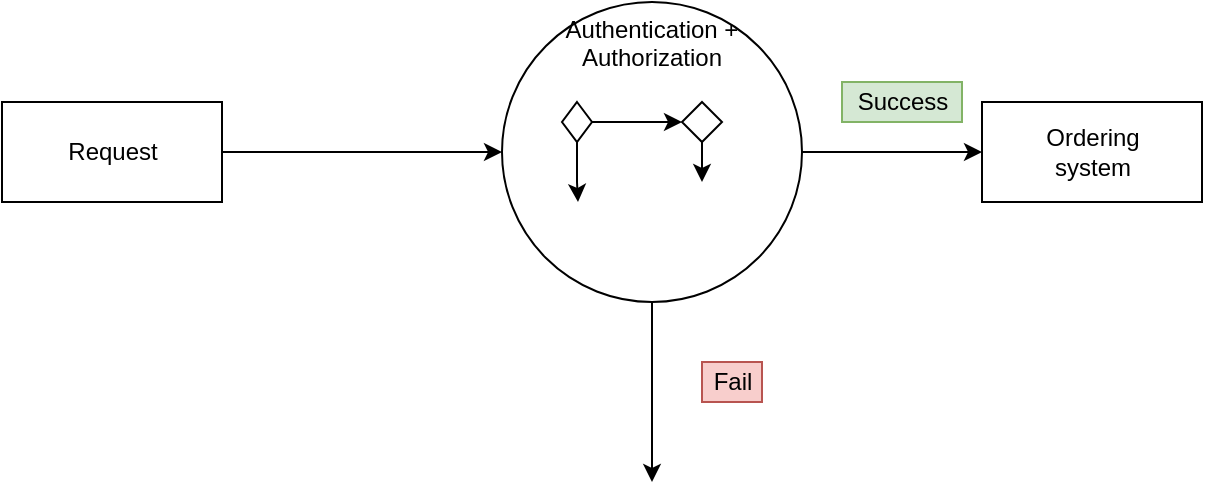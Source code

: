 <mxfile version="14.7.4" type="github" pages="5">
  <diagram id="wn40NA7GhEC_BnvhtzGV" name="Page-1">
    <mxGraphModel dx="865" dy="433" grid="1" gridSize="10" guides="1" tooltips="1" connect="1" arrows="1" fold="1" page="1" pageScale="1" pageWidth="850" pageHeight="1100" math="0" shadow="0">
      <root>
        <mxCell id="0" />
        <mxCell id="1" parent="0" />
        <mxCell id="jnmwdIBIAUSC75S_MWXo-11" style="edgeStyle=orthogonalEdgeStyle;rounded=0;orthogonalLoop=1;jettySize=auto;html=1;" edge="1" parent="1" source="jnmwdIBIAUSC75S_MWXo-1" target="jnmwdIBIAUSC75S_MWXo-3">
          <mxGeometry relative="1" as="geometry" />
        </mxCell>
        <mxCell id="jnmwdIBIAUSC75S_MWXo-1" value="Request" style="html=1;" vertex="1" parent="1">
          <mxGeometry x="130" y="70" width="110" height="50" as="geometry" />
        </mxCell>
        <mxCell id="jnmwdIBIAUSC75S_MWXo-2" value="Ordering&lt;br&gt;system" style="html=1;" vertex="1" parent="1">
          <mxGeometry x="620" y="70" width="110" height="50" as="geometry" />
        </mxCell>
        <mxCell id="jnmwdIBIAUSC75S_MWXo-10" style="edgeStyle=orthogonalEdgeStyle;rounded=0;orthogonalLoop=1;jettySize=auto;html=1;entryX=0;entryY=0.5;entryDx=0;entryDy=0;" edge="1" parent="1" source="jnmwdIBIAUSC75S_MWXo-3" target="jnmwdIBIAUSC75S_MWXo-2">
          <mxGeometry relative="1" as="geometry" />
        </mxCell>
        <mxCell id="rxmNkjQXIPVaTcQmy2V4-1" style="edgeStyle=orthogonalEdgeStyle;rounded=0;orthogonalLoop=1;jettySize=auto;html=1;" edge="1" parent="1" source="jnmwdIBIAUSC75S_MWXo-3">
          <mxGeometry relative="1" as="geometry">
            <mxPoint x="455" y="260" as="targetPoint" />
          </mxGeometry>
        </mxCell>
        <mxCell id="jnmwdIBIAUSC75S_MWXo-3" value="&lt;div align=&quot;center&quot;&gt;Authentication + Authorization&lt;/div&gt;" style="ellipse;whiteSpace=wrap;html=1;align=center;verticalAlign=top;" vertex="1" parent="1">
          <mxGeometry x="380" y="20" width="150" height="150" as="geometry" />
        </mxCell>
        <mxCell id="jnmwdIBIAUSC75S_MWXo-7" style="edgeStyle=orthogonalEdgeStyle;rounded=0;orthogonalLoop=1;jettySize=auto;html=1;" edge="1" parent="1" source="jnmwdIBIAUSC75S_MWXo-4" target="jnmwdIBIAUSC75S_MWXo-6">
          <mxGeometry relative="1" as="geometry" />
        </mxCell>
        <mxCell id="jnmwdIBIAUSC75S_MWXo-12" style="edgeStyle=orthogonalEdgeStyle;rounded=0;orthogonalLoop=1;jettySize=auto;html=1;" edge="1" parent="1" source="jnmwdIBIAUSC75S_MWXo-4">
          <mxGeometry relative="1" as="geometry">
            <mxPoint x="418" y="120" as="targetPoint" />
            <Array as="points">
              <mxPoint x="418" y="110" />
              <mxPoint x="418" y="110" />
              <mxPoint x="418" y="120" />
            </Array>
          </mxGeometry>
        </mxCell>
        <mxCell id="jnmwdIBIAUSC75S_MWXo-4" value="" style="rhombus;whiteSpace=wrap;html=1;" vertex="1" parent="1">
          <mxGeometry x="410" y="70" width="15" height="20" as="geometry" />
        </mxCell>
        <mxCell id="jnmwdIBIAUSC75S_MWXo-13" style="edgeStyle=orthogonalEdgeStyle;rounded=0;orthogonalLoop=1;jettySize=auto;html=1;" edge="1" parent="1" source="jnmwdIBIAUSC75S_MWXo-6">
          <mxGeometry relative="1" as="geometry">
            <mxPoint x="480" y="110" as="targetPoint" />
          </mxGeometry>
        </mxCell>
        <mxCell id="jnmwdIBIAUSC75S_MWXo-6" value="" style="rhombus;whiteSpace=wrap;html=1;" vertex="1" parent="1">
          <mxGeometry x="470" y="70" width="20" height="20" as="geometry" />
        </mxCell>
        <mxCell id="dHneamxZO26Pj_R3AHOR-1" value="Fail" style="text;html=1;align=center;verticalAlign=middle;resizable=0;points=[];autosize=1;strokeColor=#b85450;fillColor=#f8cecc;" vertex="1" parent="1">
          <mxGeometry x="480" y="200" width="30" height="20" as="geometry" />
        </mxCell>
        <mxCell id="txCn9qtYeUhyNfa5RI1d-1" value="Success" style="text;html=1;align=center;verticalAlign=middle;resizable=0;points=[];autosize=1;strokeColor=#82b366;fillColor=#d5e8d4;" vertex="1" parent="1">
          <mxGeometry x="550" y="60" width="60" height="20" as="geometry" />
        </mxCell>
      </root>
    </mxGraphModel>
  </diagram>
  <diagram id="ZnfuRenCbNJs1vvous8k" name="Page-2">
    <mxGraphModel dx="865" dy="1533" grid="1" gridSize="10" guides="1" tooltips="1" connect="1" arrows="1" fold="1" page="1" pageScale="1" pageWidth="850" pageHeight="1100" math="0" shadow="0">
      <root>
        <mxCell id="OvInv0y3VVBVd1RLIJcA-0" />
        <mxCell id="OvInv0y3VVBVd1RLIJcA-1" parent="OvInv0y3VVBVd1RLIJcA-0" />
        <mxCell id="LuORxG9vtJnnJ0c-uHuf-0" style="edgeStyle=orthogonalEdgeStyle;rounded=0;orthogonalLoop=1;jettySize=auto;html=1;" edge="1" parent="OvInv0y3VVBVd1RLIJcA-1" source="LuORxG9vtJnnJ0c-uHuf-1" target="LuORxG9vtJnnJ0c-uHuf-4">
          <mxGeometry relative="1" as="geometry" />
        </mxCell>
        <mxCell id="LuORxG9vtJnnJ0c-uHuf-1" value="Request" style="html=1;" vertex="1" parent="OvInv0y3VVBVd1RLIJcA-1">
          <mxGeometry x="130" y="75" width="110" height="50" as="geometry" />
        </mxCell>
        <mxCell id="LuORxG9vtJnnJ0c-uHuf-2" value="Ordering&lt;br&gt;system" style="html=1;" vertex="1" parent="OvInv0y3VVBVd1RLIJcA-1">
          <mxGeometry x="700" y="75" width="110" height="50" as="geometry" />
        </mxCell>
        <mxCell id="LuORxG9vtJnnJ0c-uHuf-3" style="edgeStyle=orthogonalEdgeStyle;rounded=0;orthogonalLoop=1;jettySize=auto;html=1;entryX=0;entryY=0.5;entryDx=0;entryDy=0;" edge="1" parent="OvInv0y3VVBVd1RLIJcA-1" source="LuORxG9vtJnnJ0c-uHuf-4" target="LuORxG9vtJnnJ0c-uHuf-2">
          <mxGeometry relative="1" as="geometry" />
        </mxCell>
        <mxCell id="EROCIf_JhtIH_7P6-zjI-1" style="edgeStyle=orthogonalEdgeStyle;rounded=0;orthogonalLoop=1;jettySize=auto;html=1;" edge="1" parent="OvInv0y3VVBVd1RLIJcA-1" source="LuORxG9vtJnnJ0c-uHuf-4">
          <mxGeometry relative="1" as="geometry">
            <mxPoint x="480" y="320" as="targetPoint" />
          </mxGeometry>
        </mxCell>
        <mxCell id="LuORxG9vtJnnJ0c-uHuf-4" value="&lt;div align=&quot;center&quot;&gt;Authentication + Authorization&lt;/div&gt;" style="ellipse;whiteSpace=wrap;html=1;align=center;verticalAlign=top;" vertex="1" parent="OvInv0y3VVBVd1RLIJcA-1">
          <mxGeometry x="362.5" y="-10" width="235" height="220" as="geometry" />
        </mxCell>
        <mxCell id="LuORxG9vtJnnJ0c-uHuf-5" style="edgeStyle=orthogonalEdgeStyle;rounded=0;orthogonalLoop=1;jettySize=auto;html=1;" edge="1" parent="OvInv0y3VVBVd1RLIJcA-1" source="LuORxG9vtJnnJ0c-uHuf-7" target="LuORxG9vtJnnJ0c-uHuf-9">
          <mxGeometry relative="1" as="geometry" />
        </mxCell>
        <mxCell id="LuORxG9vtJnnJ0c-uHuf-6" style="edgeStyle=orthogonalEdgeStyle;rounded=0;orthogonalLoop=1;jettySize=auto;html=1;" edge="1" parent="OvInv0y3VVBVd1RLIJcA-1" source="LuORxG9vtJnnJ0c-uHuf-7">
          <mxGeometry relative="1" as="geometry">
            <mxPoint x="418" y="120" as="targetPoint" />
            <Array as="points">
              <mxPoint x="418" y="110" />
              <mxPoint x="418" y="110" />
              <mxPoint x="418" y="120" />
            </Array>
          </mxGeometry>
        </mxCell>
        <mxCell id="LuORxG9vtJnnJ0c-uHuf-7" value="" style="rhombus;whiteSpace=wrap;html=1;" vertex="1" parent="OvInv0y3VVBVd1RLIJcA-1">
          <mxGeometry x="410" y="70" width="15" height="20" as="geometry" />
        </mxCell>
        <mxCell id="LuORxG9vtJnnJ0c-uHuf-8" style="edgeStyle=orthogonalEdgeStyle;rounded=0;orthogonalLoop=1;jettySize=auto;html=1;" edge="1" parent="OvInv0y3VVBVd1RLIJcA-1" source="LuORxG9vtJnnJ0c-uHuf-9">
          <mxGeometry relative="1" as="geometry">
            <mxPoint x="480" y="110" as="targetPoint" />
          </mxGeometry>
        </mxCell>
        <mxCell id="LuORxG9vtJnnJ0c-uHuf-12" style="edgeStyle=orthogonalEdgeStyle;rounded=0;orthogonalLoop=1;jettySize=auto;html=1;entryX=0;entryY=0.5;entryDx=0;entryDy=0;" edge="1" parent="OvInv0y3VVBVd1RLIJcA-1" source="LuORxG9vtJnnJ0c-uHuf-9" target="LuORxG9vtJnnJ0c-uHuf-11">
          <mxGeometry relative="1" as="geometry" />
        </mxCell>
        <mxCell id="LuORxG9vtJnnJ0c-uHuf-9" value="" style="rhombus;whiteSpace=wrap;html=1;" vertex="1" parent="OvInv0y3VVBVd1RLIJcA-1">
          <mxGeometry x="470" y="70" width="20" height="20" as="geometry" />
        </mxCell>
        <mxCell id="LuORxG9vtJnnJ0c-uHuf-10" value="" style="rhombus;whiteSpace=wrap;html=1;" vertex="1" parent="OvInv0y3VVBVd1RLIJcA-1">
          <mxGeometry x="470" y="110" width="20" height="20" as="geometry" />
        </mxCell>
        <mxCell id="LuORxG9vtJnnJ0c-uHuf-11" value="" style="rhombus;whiteSpace=wrap;html=1;" vertex="1" parent="OvInv0y3VVBVd1RLIJcA-1">
          <mxGeometry x="510" y="70" width="20" height="20" as="geometry" />
        </mxCell>
        <mxCell id="LuORxG9vtJnnJ0c-uHuf-14" style="edgeStyle=orthogonalEdgeStyle;rounded=0;orthogonalLoop=1;jettySize=auto;html=1;entryX=0;entryY=0.5;entryDx=0;entryDy=0;" edge="1" parent="OvInv0y3VVBVd1RLIJcA-1" source="LuORxG9vtJnnJ0c-uHuf-13" target="LuORxG9vtJnnJ0c-uHuf-10">
          <mxGeometry relative="1" as="geometry" />
        </mxCell>
        <mxCell id="LuORxG9vtJnnJ0c-uHuf-13" value="" style="rhombus;whiteSpace=wrap;html=1;" vertex="1" parent="OvInv0y3VVBVd1RLIJcA-1">
          <mxGeometry x="410" y="120" width="15" height="20" as="geometry" />
        </mxCell>
        <mxCell id="MLRKnyQWNhOySgdCiTmR-0" value="Success" style="text;html=1;align=center;verticalAlign=middle;resizable=0;points=[];autosize=1;strokeColor=#82b366;fillColor=#d5e8d4;" vertex="1" parent="OvInv0y3VVBVd1RLIJcA-1">
          <mxGeometry x="620" y="55" width="60" height="20" as="geometry" />
        </mxCell>
        <mxCell id="lJfYRSYwcyZY8JMy-G-C-0" value="Fail" style="text;html=1;align=center;verticalAlign=middle;resizable=0;points=[];autosize=1;strokeColor=#b85450;fillColor=#f8cecc;" vertex="1" parent="OvInv0y3VVBVd1RLIJcA-1">
          <mxGeometry x="510" y="240" width="30" height="20" as="geometry" />
        </mxCell>
      </root>
    </mxGraphModel>
  </diagram>
  <diagram id="YG-EqcuCUMBL2_HpWhjC" name="Page-3">
    <mxGraphModel dx="593" dy="297" grid="1" gridSize="10" guides="1" tooltips="1" connect="1" arrows="1" fold="1" page="1" pageScale="1" pageWidth="850" pageHeight="1100" math="0" shadow="0">
      <root>
        <mxCell id="weSvj9eV0SYB-CDQTTM7-0" />
        <mxCell id="weSvj9eV0SYB-CDQTTM7-1" parent="weSvj9eV0SYB-CDQTTM7-0" />
        <mxCell id="dI6AAI38YV3TOB7ffBfv-7" style="edgeStyle=orthogonalEdgeStyle;rounded=0;orthogonalLoop=1;jettySize=auto;html=1;" edge="1" parent="weSvj9eV0SYB-CDQTTM7-1" source="kTGmNVYhmK8J8Rv9byK1-1" target="kTGmNVYhmK8J8Rv9byK1-15">
          <mxGeometry relative="1" as="geometry" />
        </mxCell>
        <mxCell id="kTGmNVYhmK8J8Rv9byK1-1" value="Request" style="html=1;" vertex="1" parent="weSvj9eV0SYB-CDQTTM7-1">
          <mxGeometry x="90" y="285" width="110" height="50" as="geometry" />
        </mxCell>
        <mxCell id="kTGmNVYhmK8J8Rv9byK1-2" value="Ordering&lt;br&gt;system" style="html=1;" vertex="1" parent="weSvj9eV0SYB-CDQTTM7-1">
          <mxGeometry x="710" y="285" width="110" height="50" as="geometry" />
        </mxCell>
        <mxCell id="dI6AAI38YV3TOB7ffBfv-3" style="edgeStyle=orthogonalEdgeStyle;rounded=0;orthogonalLoop=1;jettySize=auto;html=1;" edge="1" parent="weSvj9eV0SYB-CDQTTM7-1" source="kTGmNVYhmK8J8Rv9byK1-15" target="dI6AAI38YV3TOB7ffBfv-0">
          <mxGeometry relative="1" as="geometry" />
        </mxCell>
        <mxCell id="dI6AAI38YV3TOB7ffBfv-8" style="edgeStyle=orthogonalEdgeStyle;rounded=0;orthogonalLoop=1;jettySize=auto;html=1;" edge="1" parent="weSvj9eV0SYB-CDQTTM7-1" source="kTGmNVYhmK8J8Rv9byK1-15">
          <mxGeometry relative="1" as="geometry">
            <mxPoint x="285" y="390" as="targetPoint" />
          </mxGeometry>
        </mxCell>
        <mxCell id="kTGmNVYhmK8J8Rv9byK1-15" value="Handler" style="html=1;" vertex="1" parent="weSvj9eV0SYB-CDQTTM7-1">
          <mxGeometry x="240" y="292.5" width="90" height="35" as="geometry" />
        </mxCell>
        <mxCell id="dI6AAI38YV3TOB7ffBfv-4" style="edgeStyle=orthogonalEdgeStyle;rounded=0;orthogonalLoop=1;jettySize=auto;html=1;" edge="1" parent="weSvj9eV0SYB-CDQTTM7-1" source="dI6AAI38YV3TOB7ffBfv-0" target="dI6AAI38YV3TOB7ffBfv-1">
          <mxGeometry relative="1" as="geometry" />
        </mxCell>
        <mxCell id="dI6AAI38YV3TOB7ffBfv-9" style="edgeStyle=orthogonalEdgeStyle;rounded=0;orthogonalLoop=1;jettySize=auto;html=1;" edge="1" parent="weSvj9eV0SYB-CDQTTM7-1" source="dI6AAI38YV3TOB7ffBfv-0">
          <mxGeometry relative="1" as="geometry">
            <mxPoint x="395" y="390" as="targetPoint" />
          </mxGeometry>
        </mxCell>
        <mxCell id="dI6AAI38YV3TOB7ffBfv-0" value="Handler" style="html=1;" vertex="1" parent="weSvj9eV0SYB-CDQTTM7-1">
          <mxGeometry x="350" y="292.5" width="90" height="35" as="geometry" />
        </mxCell>
        <mxCell id="dI6AAI38YV3TOB7ffBfv-5" style="edgeStyle=orthogonalEdgeStyle;rounded=0;orthogonalLoop=1;jettySize=auto;html=1;" edge="1" parent="weSvj9eV0SYB-CDQTTM7-1" source="dI6AAI38YV3TOB7ffBfv-1" target="dI6AAI38YV3TOB7ffBfv-2">
          <mxGeometry relative="1" as="geometry" />
        </mxCell>
        <mxCell id="dI6AAI38YV3TOB7ffBfv-10" style="edgeStyle=orthogonalEdgeStyle;rounded=0;orthogonalLoop=1;jettySize=auto;html=1;" edge="1" parent="weSvj9eV0SYB-CDQTTM7-1" source="dI6AAI38YV3TOB7ffBfv-1">
          <mxGeometry relative="1" as="geometry">
            <mxPoint x="505" y="390" as="targetPoint" />
          </mxGeometry>
        </mxCell>
        <mxCell id="dI6AAI38YV3TOB7ffBfv-1" value="Handler" style="html=1;" vertex="1" parent="weSvj9eV0SYB-CDQTTM7-1">
          <mxGeometry x="460" y="292.5" width="90" height="35" as="geometry" />
        </mxCell>
        <mxCell id="dI6AAI38YV3TOB7ffBfv-6" style="edgeStyle=orthogonalEdgeStyle;rounded=0;orthogonalLoop=1;jettySize=auto;html=1;" edge="1" parent="weSvj9eV0SYB-CDQTTM7-1" source="dI6AAI38YV3TOB7ffBfv-2" target="kTGmNVYhmK8J8Rv9byK1-2">
          <mxGeometry relative="1" as="geometry" />
        </mxCell>
        <mxCell id="dI6AAI38YV3TOB7ffBfv-11" style="edgeStyle=orthogonalEdgeStyle;rounded=0;orthogonalLoop=1;jettySize=auto;html=1;" edge="1" parent="weSvj9eV0SYB-CDQTTM7-1" source="dI6AAI38YV3TOB7ffBfv-2">
          <mxGeometry relative="1" as="geometry">
            <mxPoint x="615" y="390" as="targetPoint" />
          </mxGeometry>
        </mxCell>
        <mxCell id="dI6AAI38YV3TOB7ffBfv-2" value="Handler" style="html=1;" vertex="1" parent="weSvj9eV0SYB-CDQTTM7-1">
          <mxGeometry x="570" y="292.5" width="90" height="35" as="geometry" />
        </mxCell>
        <mxCell id="dI6AAI38YV3TOB7ffBfv-12" value="Success" style="text;html=1;align=center;verticalAlign=middle;resizable=0;points=[];autosize=1;strokeColor=#82b366;fillColor=#d5e8d4;" vertex="1" parent="weSvj9eV0SYB-CDQTTM7-1">
          <mxGeometry x="310" y="272.5" width="60" height="20" as="geometry" />
        </mxCell>
        <mxCell id="dI6AAI38YV3TOB7ffBfv-13" value="Success" style="text;html=1;align=center;verticalAlign=middle;resizable=0;points=[];autosize=1;strokeColor=#82b366;fillColor=#d5e8d4;" vertex="1" parent="weSvj9eV0SYB-CDQTTM7-1">
          <mxGeometry x="420" y="272.5" width="60" height="20" as="geometry" />
        </mxCell>
        <mxCell id="dI6AAI38YV3TOB7ffBfv-14" value="Fail" style="text;html=1;align=center;verticalAlign=middle;resizable=0;points=[];autosize=1;strokeColor=#b85450;fillColor=#f8cecc;" vertex="1" parent="weSvj9eV0SYB-CDQTTM7-1">
          <mxGeometry x="635" y="350" width="30" height="20" as="geometry" />
        </mxCell>
        <mxCell id="dI6AAI38YV3TOB7ffBfv-15" value="Success" style="text;html=1;align=center;verticalAlign=middle;resizable=0;points=[];autosize=1;strokeColor=#82b366;fillColor=#d5e8d4;" vertex="1" parent="weSvj9eV0SYB-CDQTTM7-1">
          <mxGeometry x="640" y="272.5" width="60" height="20" as="geometry" />
        </mxCell>
        <mxCell id="dI6AAI38YV3TOB7ffBfv-16" value="Fail" style="text;html=1;align=center;verticalAlign=middle;resizable=0;points=[];autosize=1;strokeColor=#b85450;fillColor=#f8cecc;" vertex="1" parent="weSvj9eV0SYB-CDQTTM7-1">
          <mxGeometry x="520" y="350" width="30" height="20" as="geometry" />
        </mxCell>
        <mxCell id="dI6AAI38YV3TOB7ffBfv-17" value="Fail" style="text;html=1;align=center;verticalAlign=middle;resizable=0;points=[];autosize=1;strokeColor=#b85450;fillColor=#f8cecc;" vertex="1" parent="weSvj9eV0SYB-CDQTTM7-1">
          <mxGeometry x="410" y="350" width="30" height="20" as="geometry" />
        </mxCell>
        <mxCell id="dI6AAI38YV3TOB7ffBfv-18" value="Fail" style="text;html=1;align=center;verticalAlign=middle;resizable=0;points=[];autosize=1;strokeColor=#b85450;fillColor=#f8cecc;" vertex="1" parent="weSvj9eV0SYB-CDQTTM7-1">
          <mxGeometry x="300" y="350" width="30" height="20" as="geometry" />
        </mxCell>
      </root>
    </mxGraphModel>
  </diagram>
  <diagram id="mexA9YiWzYNhlHE7LP92" name="Page-4">
    <mxGraphModel dx="1221" dy="611" grid="1" gridSize="10" guides="1" tooltips="1" connect="1" arrows="1" fold="1" page="1" pageScale="1" pageWidth="850" pageHeight="1100" math="0" shadow="0">
      <root>
        <mxCell id="hFNDGC35fC3u1NUe7CnG-0" />
        <mxCell id="hFNDGC35fC3u1NUe7CnG-1" parent="hFNDGC35fC3u1NUe7CnG-0" />
        <mxCell id="hFNDGC35fC3u1NUe7CnG-2" value="Abstract&#xa;Test" style="swimlane;fontStyle=1;align=center;verticalAlign=top;childLayout=stackLayout;horizontal=1;startSize=40;horizontalStack=0;resizeParent=1;resizeParentMax=0;resizeLast=0;collapsible=1;marginBottom=0;" vertex="1" parent="hFNDGC35fC3u1NUe7CnG-1">
          <mxGeometry x="350" y="40" width="220" height="152" as="geometry" />
        </mxCell>
        <mxCell id="hFNDGC35fC3u1NUe7CnG-3" value="- next : Test" style="text;strokeColor=none;fillColor=none;align=left;verticalAlign=top;spacingLeft=4;spacingRight=4;overflow=hidden;rotatable=0;points=[[0,0.5],[1,0.5]];portConstraint=eastwest;" vertex="1" parent="hFNDGC35fC3u1NUe7CnG-2">
          <mxGeometry y="40" width="220" height="26" as="geometry" />
        </mxCell>
        <mxCell id="hFNDGC35fC3u1NUe7CnG-4" value="" style="line;strokeWidth=1;fillColor=none;align=left;verticalAlign=middle;spacingTop=-1;spacingLeft=3;spacingRight=3;rotatable=0;labelPosition=right;points=[];portConstraint=eastwest;" vertex="1" parent="hFNDGC35fC3u1NUe7CnG-2">
          <mxGeometry y="66" width="220" height="8" as="geometry" />
        </mxCell>
        <mxCell id="hFNDGC35fC3u1NUe7CnG-5" value="+ linkWith(Test next) : Test" style="text;strokeColor=none;fillColor=none;align=left;verticalAlign=top;spacingLeft=4;spacingRight=4;overflow=hidden;rotatable=0;points=[[0,0.5],[1,0.5]];portConstraint=eastwest;" vertex="1" parent="hFNDGC35fC3u1NUe7CnG-2">
          <mxGeometry y="74" width="220" height="26" as="geometry" />
        </mxCell>
        <mxCell id="hFNDGC35fC3u1NUe7CnG-6" value="+ abstract check(email,pass) : Boolean" style="text;strokeColor=none;fillColor=none;align=left;verticalAlign=top;spacingLeft=4;spacingRight=4;overflow=hidden;rotatable=0;points=[[0,0.5],[1,0.5]];portConstraint=eastwest;" vertex="1" parent="hFNDGC35fC3u1NUe7CnG-2">
          <mxGeometry y="100" width="220" height="26" as="geometry" />
        </mxCell>
        <mxCell id="hFNDGC35fC3u1NUe7CnG-7" value="# checkNext(email,pass) : Boolean" style="text;strokeColor=none;fillColor=none;align=left;verticalAlign=top;spacingLeft=4;spacingRight=4;overflow=hidden;rotatable=0;points=[[0,0.5],[1,0.5]];portConstraint=eastwest;" vertex="1" parent="hFNDGC35fC3u1NUe7CnG-2">
          <mxGeometry y="126" width="220" height="26" as="geometry" />
        </mxCell>
        <mxCell id="hFNDGC35fC3u1NUe7CnG-8" value="RawDataTest" style="swimlane;fontStyle=1;align=center;verticalAlign=top;childLayout=stackLayout;horizontal=1;startSize=40;horizontalStack=0;resizeParent=1;resizeParentMax=0;resizeLast=0;collapsible=1;marginBottom=0;" vertex="1" parent="hFNDGC35fC3u1NUe7CnG-1">
          <mxGeometry x="90" y="270" width="220" height="100" as="geometry" />
        </mxCell>
        <mxCell id="hFNDGC35fC3u1NUe7CnG-9" value="..." style="text;strokeColor=none;fillColor=none;align=left;verticalAlign=top;spacingLeft=4;spacingRight=4;overflow=hidden;rotatable=0;points=[[0,0.5],[1,0.5]];portConstraint=eastwest;" vertex="1" parent="hFNDGC35fC3u1NUe7CnG-8">
          <mxGeometry y="40" width="220" height="26" as="geometry" />
        </mxCell>
        <mxCell id="hFNDGC35fC3u1NUe7CnG-10" value="" style="line;strokeWidth=1;fillColor=none;align=left;verticalAlign=middle;spacingTop=-1;spacingLeft=3;spacingRight=3;rotatable=0;labelPosition=right;points=[];portConstraint=eastwest;" vertex="1" parent="hFNDGC35fC3u1NUe7CnG-8">
          <mxGeometry y="66" width="220" height="8" as="geometry" />
        </mxCell>
        <mxCell id="hFNDGC35fC3u1NUe7CnG-12" value="+ check(email,pass) : Boolean" style="text;strokeColor=none;fillColor=none;align=left;verticalAlign=top;spacingLeft=4;spacingRight=4;overflow=hidden;rotatable=0;points=[[0,0.5],[1,0.5]];portConstraint=eastwest;" vertex="1" parent="hFNDGC35fC3u1NUe7CnG-8">
          <mxGeometry y="74" width="220" height="26" as="geometry" />
        </mxCell>
        <mxCell id="hFNDGC35fC3u1NUe7CnG-14" value="RoleTest" style="swimlane;fontStyle=1;align=center;verticalAlign=top;childLayout=stackLayout;horizontal=1;startSize=40;horizontalStack=0;resizeParent=1;resizeParentMax=0;resizeLast=0;collapsible=1;marginBottom=0;" vertex="1" parent="hFNDGC35fC3u1NUe7CnG-1">
          <mxGeometry x="350" y="270" width="220" height="100" as="geometry" />
        </mxCell>
        <mxCell id="hFNDGC35fC3u1NUe7CnG-15" value="..." style="text;strokeColor=none;fillColor=none;align=left;verticalAlign=top;spacingLeft=4;spacingRight=4;overflow=hidden;rotatable=0;points=[[0,0.5],[1,0.5]];portConstraint=eastwest;" vertex="1" parent="hFNDGC35fC3u1NUe7CnG-14">
          <mxGeometry y="40" width="220" height="26" as="geometry" />
        </mxCell>
        <mxCell id="hFNDGC35fC3u1NUe7CnG-16" value="" style="line;strokeWidth=1;fillColor=none;align=left;verticalAlign=middle;spacingTop=-1;spacingLeft=3;spacingRight=3;rotatable=0;labelPosition=right;points=[];portConstraint=eastwest;" vertex="1" parent="hFNDGC35fC3u1NUe7CnG-14">
          <mxGeometry y="66" width="220" height="8" as="geometry" />
        </mxCell>
        <mxCell id="hFNDGC35fC3u1NUe7CnG-17" value="+ check(email,pass) : Boolean" style="text;strokeColor=none;fillColor=none;align=left;verticalAlign=top;spacingLeft=4;spacingRight=4;overflow=hidden;rotatable=0;points=[[0,0.5],[1,0.5]];portConstraint=eastwest;" vertex="1" parent="hFNDGC35fC3u1NUe7CnG-14">
          <mxGeometry y="74" width="220" height="26" as="geometry" />
        </mxCell>
        <mxCell id="hFNDGC35fC3u1NUe7CnG-18" value="RoleTest" style="swimlane;fontStyle=1;align=center;verticalAlign=top;childLayout=stackLayout;horizontal=1;startSize=40;horizontalStack=0;resizeParent=1;resizeParentMax=0;resizeLast=0;collapsible=1;marginBottom=0;" vertex="1" parent="hFNDGC35fC3u1NUe7CnG-1">
          <mxGeometry x="610" y="270" width="220" height="100" as="geometry" />
        </mxCell>
        <mxCell id="hFNDGC35fC3u1NUe7CnG-19" value="..." style="text;strokeColor=none;fillColor=none;align=left;verticalAlign=top;spacingLeft=4;spacingRight=4;overflow=hidden;rotatable=0;points=[[0,0.5],[1,0.5]];portConstraint=eastwest;" vertex="1" parent="hFNDGC35fC3u1NUe7CnG-18">
          <mxGeometry y="40" width="220" height="26" as="geometry" />
        </mxCell>
        <mxCell id="hFNDGC35fC3u1NUe7CnG-20" value="" style="line;strokeWidth=1;fillColor=none;align=left;verticalAlign=middle;spacingTop=-1;spacingLeft=3;spacingRight=3;rotatable=0;labelPosition=right;points=[];portConstraint=eastwest;" vertex="1" parent="hFNDGC35fC3u1NUe7CnG-18">
          <mxGeometry y="66" width="220" height="8" as="geometry" />
        </mxCell>
        <mxCell id="hFNDGC35fC3u1NUe7CnG-21" value="+ check(email,pass) : Boolean" style="text;strokeColor=none;fillColor=none;align=left;verticalAlign=top;spacingLeft=4;spacingRight=4;overflow=hidden;rotatable=0;points=[[0,0.5],[1,0.5]];portConstraint=eastwest;" vertex="1" parent="hFNDGC35fC3u1NUe7CnG-18">
          <mxGeometry y="74" width="220" height="26" as="geometry" />
        </mxCell>
        <mxCell id="hFNDGC35fC3u1NUe7CnG-23" value="Extends" style="endArrow=block;endSize=16;endFill=0;html=1;entryX=0;entryY=0.5;entryDx=0;entryDy=0;exitX=0.5;exitY=0;exitDx=0;exitDy=0;" edge="1" parent="hFNDGC35fC3u1NUe7CnG-1" source="hFNDGC35fC3u1NUe7CnG-8" target="hFNDGC35fC3u1NUe7CnG-7">
          <mxGeometry width="160" relative="1" as="geometry">
            <mxPoint x="200" y="230" as="sourcePoint" />
            <mxPoint x="360" y="230" as="targetPoint" />
          </mxGeometry>
        </mxCell>
        <mxCell id="hFNDGC35fC3u1NUe7CnG-24" value="Extends" style="endArrow=block;endSize=16;endFill=0;html=1;entryX=0.577;entryY=1.115;entryDx=0;entryDy=0;exitX=0.5;exitY=0;exitDx=0;exitDy=0;entryPerimeter=0;" edge="1" parent="hFNDGC35fC3u1NUe7CnG-1" source="hFNDGC35fC3u1NUe7CnG-14" target="hFNDGC35fC3u1NUe7CnG-7">
          <mxGeometry width="160" relative="1" as="geometry">
            <mxPoint x="550" y="251" as="sourcePoint" />
            <mxPoint x="700" y="160" as="targetPoint" />
          </mxGeometry>
        </mxCell>
        <mxCell id="hFNDGC35fC3u1NUe7CnG-25" value="Extends" style="endArrow=block;endSize=16;endFill=0;html=1;entryX=1;entryY=0.5;entryDx=0;entryDy=0;exitX=0.5;exitY=0;exitDx=0;exitDy=0;" edge="1" parent="hFNDGC35fC3u1NUe7CnG-1" source="hFNDGC35fC3u1NUe7CnG-18" target="hFNDGC35fC3u1NUe7CnG-7">
          <mxGeometry width="160" relative="1" as="geometry">
            <mxPoint x="660" y="245.01" as="sourcePoint" />
            <mxPoint x="676.94" y="170" as="targetPoint" />
          </mxGeometry>
        </mxCell>
        <mxCell id="hFNDGC35fC3u1NUe7CnG-27" style="edgeStyle=orthogonalEdgeStyle;rounded=0;orthogonalLoop=1;jettySize=auto;html=1;entryX=0;entryY=0.5;entryDx=0;entryDy=0;startSize=40;" edge="1" parent="hFNDGC35fC3u1NUe7CnG-1" source="hFNDGC35fC3u1NUe7CnG-26" target="hFNDGC35fC3u1NUe7CnG-3">
          <mxGeometry relative="1" as="geometry" />
        </mxCell>
        <mxCell id="hFNDGC35fC3u1NUe7CnG-26" value="Server" style="html=1;startSize=40;verticalAlign=top;" vertex="1" parent="hFNDGC35fC3u1NUe7CnG-1">
          <mxGeometry x="70" y="80" width="110" height="50" as="geometry" />
        </mxCell>
        <mxCell id="hFNDGC35fC3u1NUe7CnG-28" value="use" style="text;html=1;align=center;verticalAlign=middle;resizable=0;points=[];autosize=1;strokeColor=none;" vertex="1" parent="hFNDGC35fC3u1NUe7CnG-1">
          <mxGeometry x="235" y="80" width="30" height="20" as="geometry" />
        </mxCell>
      </root>
    </mxGraphModel>
  </diagram>
  <diagram id="scre1JP3ozf1wp8pk4WO" name="Page-5">
    <mxGraphModel dx="1038" dy="519" grid="1" gridSize="10" guides="1" tooltips="1" connect="1" arrows="1" fold="1" page="1" pageScale="1" pageWidth="850" pageHeight="1100" math="0" shadow="0">
      <root>
        <mxCell id="NssU7UO9SIlw5UNnJt5W-0" />
        <mxCell id="NssU7UO9SIlw5UNnJt5W-1" parent="NssU7UO9SIlw5UNnJt5W-0" />
        <mxCell id="-JWMEuu3JwwKokn3LyF8-0" value="&lt;&lt;abstract&gt;&gt;&#xa;Handler" style="swimlane;fontStyle=1;align=center;verticalAlign=top;childLayout=stackLayout;horizontal=1;startSize=40;horizontalStack=0;resizeParent=1;resizeParentMax=0;resizeLast=0;collapsible=1;marginBottom=0;" vertex="1" parent="NssU7UO9SIlw5UNnJt5W-1">
          <mxGeometry x="350" y="40" width="220" height="100" as="geometry" />
        </mxCell>
        <mxCell id="-JWMEuu3JwwKokn3LyF8-1" value="- nextHandler : Handler" style="text;strokeColor=none;fillColor=none;align=left;verticalAlign=top;spacingLeft=4;spacingRight=4;overflow=hidden;rotatable=0;points=[[0,0.5],[1,0.5]];portConstraint=eastwest;" vertex="1" parent="-JWMEuu3JwwKokn3LyF8-0">
          <mxGeometry y="40" width="220" height="26" as="geometry" />
        </mxCell>
        <mxCell id="-JWMEuu3JwwKokn3LyF8-2" value="" style="line;strokeWidth=1;fillColor=none;align=left;verticalAlign=middle;spacingTop=-1;spacingLeft=3;spacingRight=3;rotatable=0;labelPosition=right;points=[];portConstraint=eastwest;" vertex="1" parent="-JWMEuu3JwwKokn3LyF8-0">
          <mxGeometry y="66" width="220" height="8" as="geometry" />
        </mxCell>
        <mxCell id="-JWMEuu3JwwKokn3LyF8-3" value="+ abstract handlerRequest()" style="text;strokeColor=none;fillColor=none;align=left;verticalAlign=top;spacingLeft=4;spacingRight=4;overflow=hidden;rotatable=0;points=[[0,0.5],[1,0.5]];portConstraint=eastwest;" vertex="1" parent="-JWMEuu3JwwKokn3LyF8-0">
          <mxGeometry y="74" width="220" height="26" as="geometry" />
        </mxCell>
        <mxCell id="-JWMEuu3JwwKokn3LyF8-10" value="ConcreteHandler 1" style="swimlane;fontStyle=1;align=center;verticalAlign=top;childLayout=stackLayout;horizontal=1;startSize=40;horizontalStack=0;resizeParent=1;resizeParentMax=0;resizeLast=0;collapsible=1;marginBottom=0;" vertex="1" parent="NssU7UO9SIlw5UNnJt5W-1">
          <mxGeometry x="190" y="240" width="220" height="100" as="geometry" />
        </mxCell>
        <mxCell id="-JWMEuu3JwwKokn3LyF8-11" value="..." style="text;strokeColor=none;fillColor=none;align=left;verticalAlign=top;spacingLeft=4;spacingRight=4;overflow=hidden;rotatable=0;points=[[0,0.5],[1,0.5]];portConstraint=eastwest;" vertex="1" parent="-JWMEuu3JwwKokn3LyF8-10">
          <mxGeometry y="40" width="220" height="26" as="geometry" />
        </mxCell>
        <mxCell id="-JWMEuu3JwwKokn3LyF8-12" value="" style="line;strokeWidth=1;fillColor=none;align=left;verticalAlign=middle;spacingTop=-1;spacingLeft=3;spacingRight=3;rotatable=0;labelPosition=right;points=[];portConstraint=eastwest;" vertex="1" parent="-JWMEuu3JwwKokn3LyF8-10">
          <mxGeometry y="66" width="220" height="8" as="geometry" />
        </mxCell>
        <mxCell id="-JWMEuu3JwwKokn3LyF8-13" value="+ HandlerRequest()" style="text;strokeColor=none;fillColor=none;align=left;verticalAlign=top;spacingLeft=4;spacingRight=4;overflow=hidden;rotatable=0;points=[[0,0.5],[1,0.5]];portConstraint=eastwest;" vertex="1" parent="-JWMEuu3JwwKokn3LyF8-10">
          <mxGeometry y="74" width="220" height="26" as="geometry" />
        </mxCell>
        <mxCell id="-JWMEuu3JwwKokn3LyF8-14" value="ConcreteHandler 2" style="swimlane;fontStyle=1;align=center;verticalAlign=top;childLayout=stackLayout;horizontal=1;startSize=40;horizontalStack=0;resizeParent=1;resizeParentMax=0;resizeLast=0;collapsible=1;marginBottom=0;" vertex="1" parent="NssU7UO9SIlw5UNnJt5W-1">
          <mxGeometry x="490" y="240" width="220" height="100" as="geometry" />
        </mxCell>
        <mxCell id="-JWMEuu3JwwKokn3LyF8-15" value="..." style="text;strokeColor=none;fillColor=none;align=left;verticalAlign=top;spacingLeft=4;spacingRight=4;overflow=hidden;rotatable=0;points=[[0,0.5],[1,0.5]];portConstraint=eastwest;" vertex="1" parent="-JWMEuu3JwwKokn3LyF8-14">
          <mxGeometry y="40" width="220" height="26" as="geometry" />
        </mxCell>
        <mxCell id="-JWMEuu3JwwKokn3LyF8-16" value="" style="line;strokeWidth=1;fillColor=none;align=left;verticalAlign=middle;spacingTop=-1;spacingLeft=3;spacingRight=3;rotatable=0;labelPosition=right;points=[];portConstraint=eastwest;" vertex="1" parent="-JWMEuu3JwwKokn3LyF8-14">
          <mxGeometry y="66" width="220" height="8" as="geometry" />
        </mxCell>
        <mxCell id="-JWMEuu3JwwKokn3LyF8-17" value="+ HandlerRequest()" style="text;strokeColor=none;fillColor=none;align=left;verticalAlign=top;spacingLeft=4;spacingRight=4;overflow=hidden;rotatable=0;points=[[0,0.5],[1,0.5]];portConstraint=eastwest;" vertex="1" parent="-JWMEuu3JwwKokn3LyF8-14">
          <mxGeometry y="74" width="220" height="26" as="geometry" />
        </mxCell>
        <mxCell id="-JWMEuu3JwwKokn3LyF8-19" value="Extends" style="endArrow=block;endSize=16;endFill=0;html=1;exitX=0.5;exitY=0;exitDx=0;exitDy=0;entryX=0;entryY=0.5;entryDx=0;entryDy=0;" edge="1" parent="NssU7UO9SIlw5UNnJt5W-1" source="-JWMEuu3JwwKokn3LyF8-10" target="-JWMEuu3JwwKokn3LyF8-3">
          <mxGeometry width="160" relative="1" as="geometry">
            <mxPoint x="550" y="251" as="sourcePoint" />
            <mxPoint x="450" y="150" as="targetPoint" />
          </mxGeometry>
        </mxCell>
        <mxCell id="-JWMEuu3JwwKokn3LyF8-20" value="Extends" style="endArrow=block;endSize=16;endFill=0;html=1;entryX=1;entryY=0.5;entryDx=0;entryDy=0;exitX=0.5;exitY=0;exitDx=0;exitDy=0;" edge="1" parent="NssU7UO9SIlw5UNnJt5W-1" source="-JWMEuu3JwwKokn3LyF8-14" target="-JWMEuu3JwwKokn3LyF8-3">
          <mxGeometry width="160" relative="1" as="geometry">
            <mxPoint x="660" y="245.01" as="sourcePoint" />
            <mxPoint x="570" y="179" as="targetPoint" />
          </mxGeometry>
        </mxCell>
        <mxCell id="-JWMEuu3JwwKokn3LyF8-21" style="edgeStyle=orthogonalEdgeStyle;rounded=0;orthogonalLoop=1;jettySize=auto;html=1;entryX=0;entryY=0.5;entryDx=0;entryDy=0;startSize=40;" edge="1" parent="NssU7UO9SIlw5UNnJt5W-1" source="-JWMEuu3JwwKokn3LyF8-22" target="-JWMEuu3JwwKokn3LyF8-1">
          <mxGeometry relative="1" as="geometry" />
        </mxCell>
        <mxCell id="-JWMEuu3JwwKokn3LyF8-22" value="&lt;div&gt;client&lt;/div&gt;&lt;div&gt;&lt;br&gt;&lt;/div&gt;" style="html=1;startSize=40;verticalAlign=top;" vertex="1" parent="NssU7UO9SIlw5UNnJt5W-1">
          <mxGeometry x="70" y="80" width="110" height="50" as="geometry" />
        </mxCell>
        <mxCell id="-JWMEuu3JwwKokn3LyF8-23" value="use" style="text;html=1;align=center;verticalAlign=middle;resizable=0;points=[];autosize=1;strokeColor=none;" vertex="1" parent="NssU7UO9SIlw5UNnJt5W-1">
          <mxGeometry x="235" y="80" width="30" height="20" as="geometry" />
        </mxCell>
      </root>
    </mxGraphModel>
  </diagram>
</mxfile>
